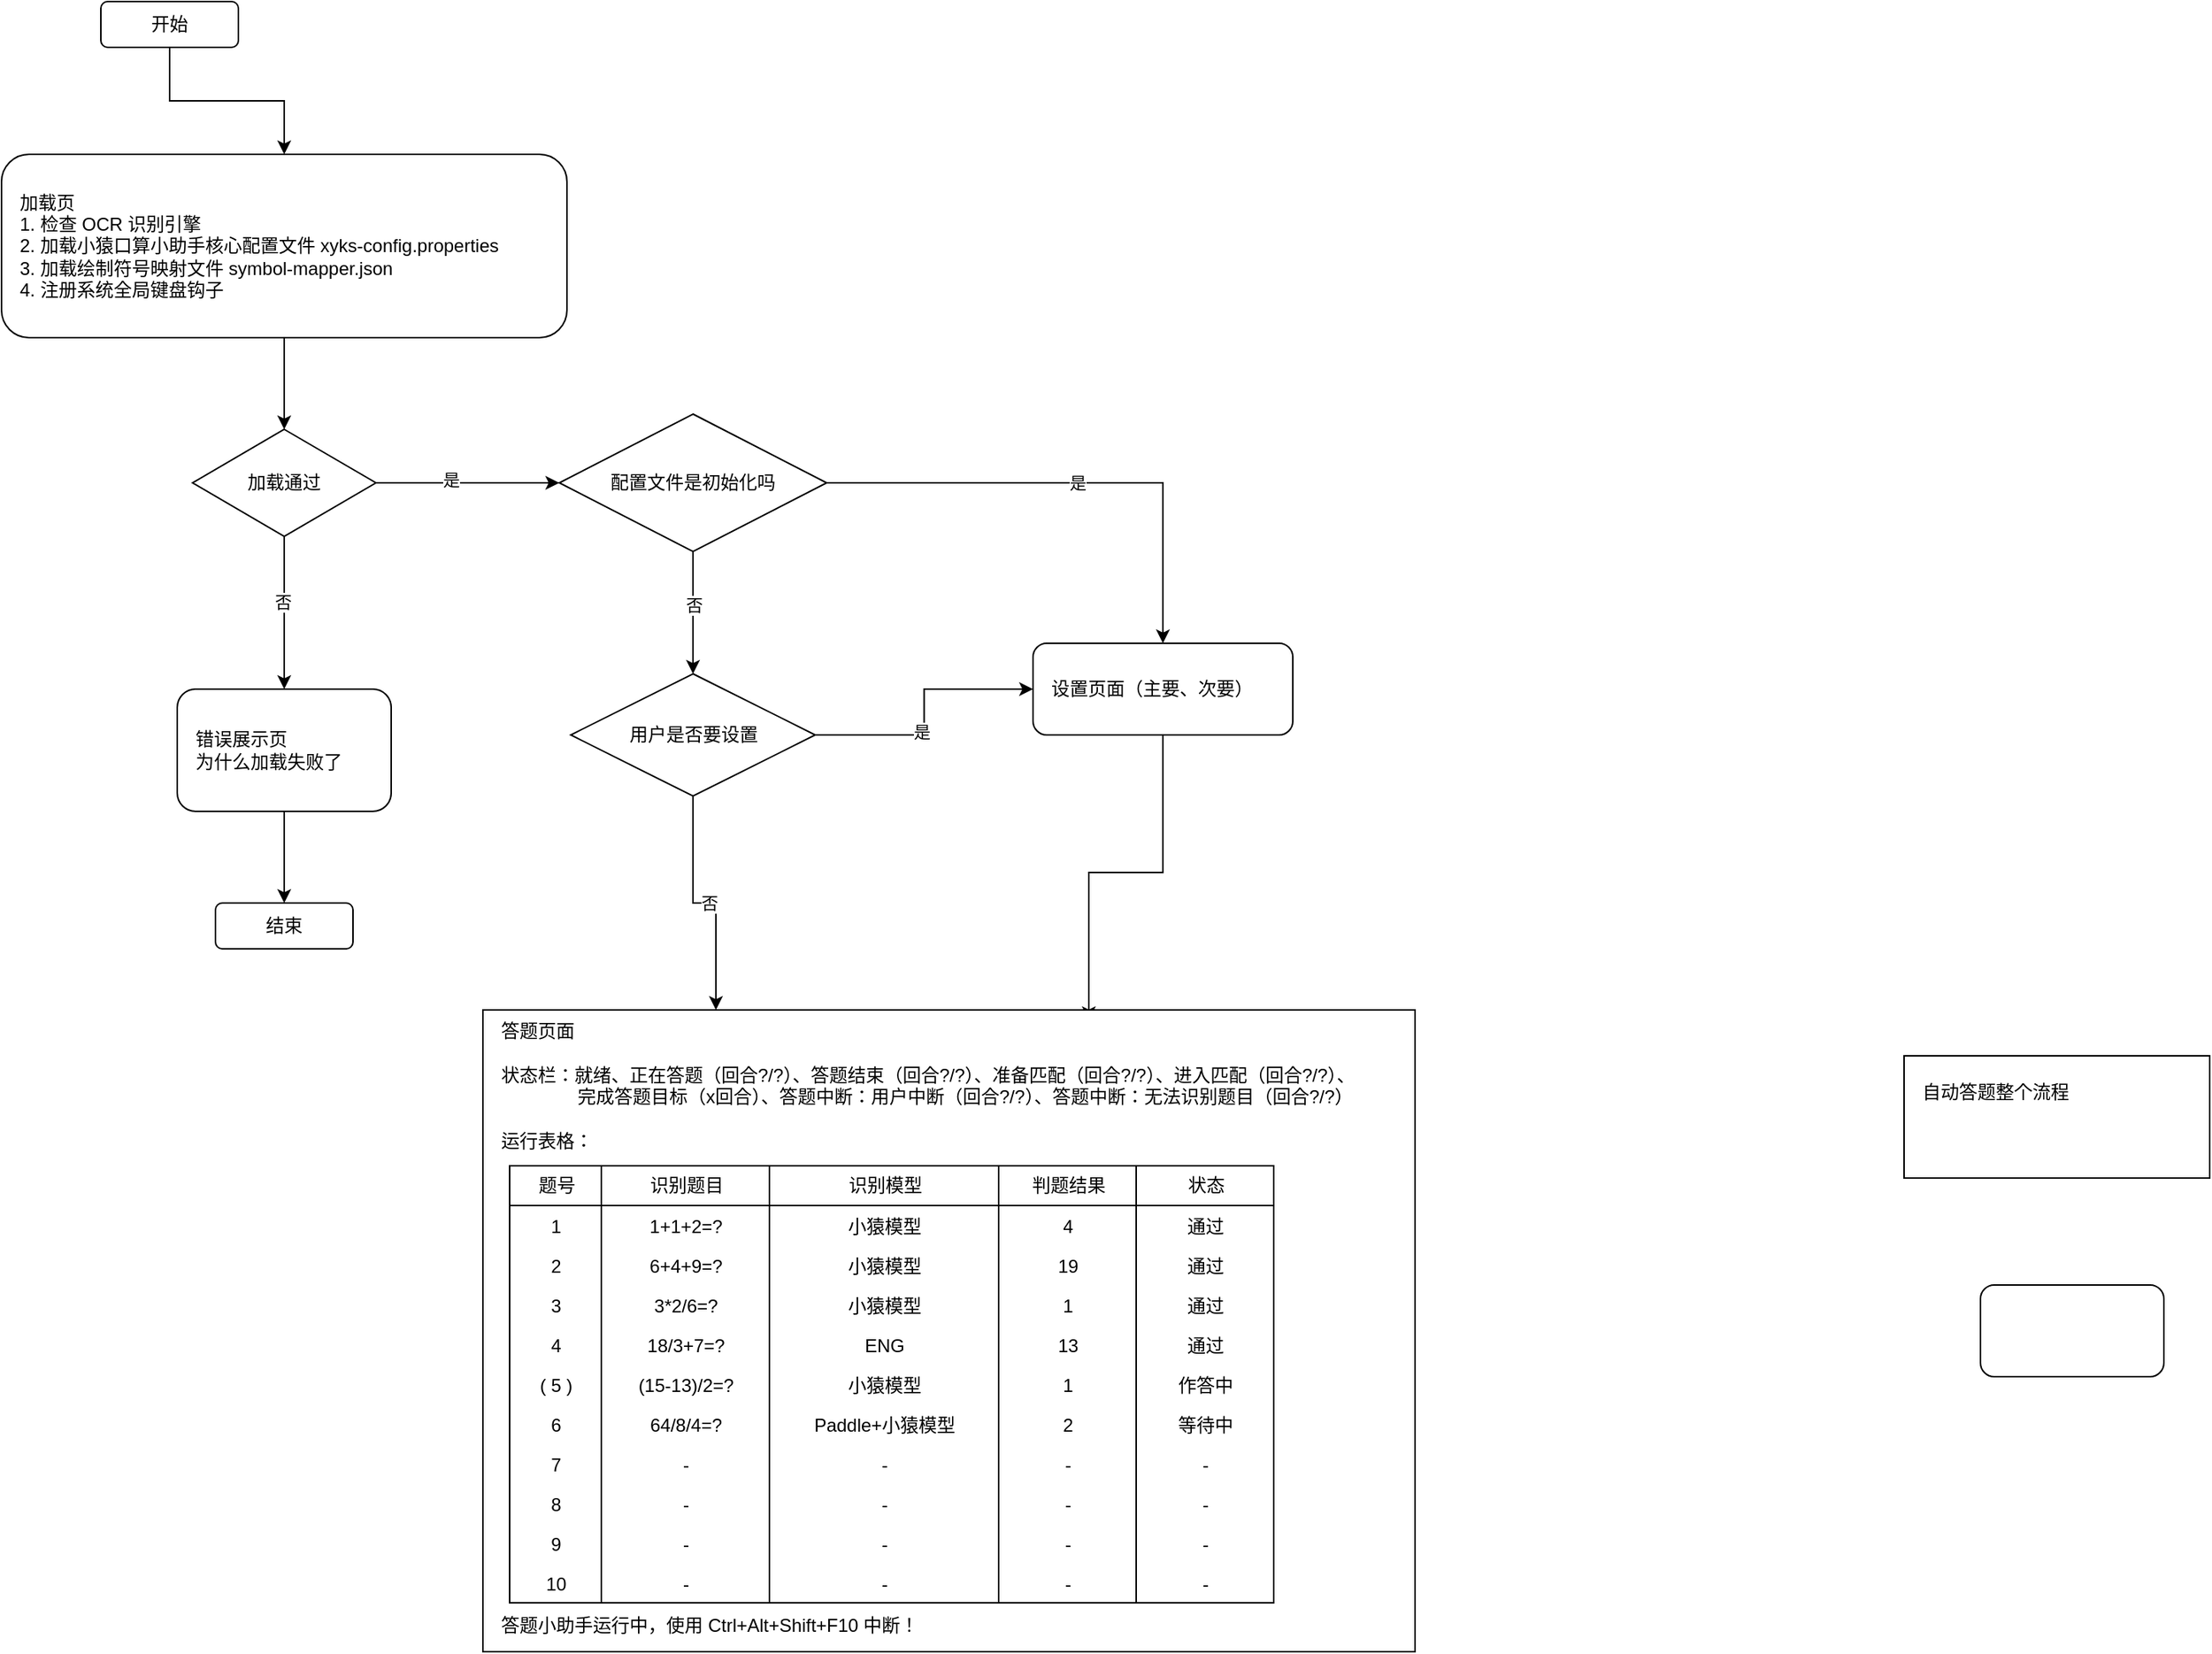<mxfile version="24.7.17">
  <diagram name="第 1 页" id="VIQIuGn3ec8fBQR2KspF">
    <mxGraphModel dx="819" dy="482" grid="1" gridSize="10" guides="1" tooltips="1" connect="1" arrows="1" fold="1" page="0" pageScale="1" pageWidth="827" pageHeight="1169" math="0" shadow="0">
      <root>
        <mxCell id="0" />
        <mxCell id="1" parent="0" />
        <mxCell id="X5T_Op0z2veCH_wAgRr7-8" style="edgeStyle=orthogonalEdgeStyle;rounded=0;orthogonalLoop=1;jettySize=auto;html=1;" parent="1" source="X5T_Op0z2veCH_wAgRr7-1" target="X5T_Op0z2veCH_wAgRr7-5" edge="1">
          <mxGeometry relative="1" as="geometry" />
        </mxCell>
        <mxCell id="X5T_Op0z2veCH_wAgRr7-1" value="开始" style="rounded=1;whiteSpace=wrap;html=1;" parent="1" vertex="1">
          <mxGeometry x="200" y="40" width="90" height="30" as="geometry" />
        </mxCell>
        <mxCell id="X5T_Op0z2veCH_wAgRr7-10" style="edgeStyle=orthogonalEdgeStyle;rounded=0;orthogonalLoop=1;jettySize=auto;html=1;" parent="1" source="X5T_Op0z2veCH_wAgRr7-5" target="X5T_Op0z2veCH_wAgRr7-7" edge="1">
          <mxGeometry relative="1" as="geometry" />
        </mxCell>
        <mxCell id="X5T_Op0z2veCH_wAgRr7-5" value="&lt;div&gt;加载页&lt;/div&gt;&lt;div&gt;1. 检查 OCR 识别引擎&lt;/div&gt;&lt;div&gt;2. 加载小猿口算小助手核心配置文件 xyks-config.properties&lt;/div&gt;&lt;div&gt;3. 加载绘制符号映射文件 symbol-mapper.json&lt;/div&gt;&lt;div&gt;4. 注册系统全局键盘钩子&lt;/div&gt;" style="rounded=1;whiteSpace=wrap;html=1;align=left;horizontal=1;spacingLeft=10;" parent="1" vertex="1">
          <mxGeometry x="135" y="140" width="370" height="120" as="geometry" />
        </mxCell>
        <mxCell id="X5T_Op0z2veCH_wAgRr7-6" value="结束" style="rounded=1;whiteSpace=wrap;html=1;" parent="1" vertex="1">
          <mxGeometry x="275" y="630" width="90" height="30" as="geometry" />
        </mxCell>
        <mxCell id="X5T_Op0z2veCH_wAgRr7-12" style="edgeStyle=orthogonalEdgeStyle;rounded=0;orthogonalLoop=1;jettySize=auto;html=1;entryX=0.5;entryY=0;entryDx=0;entryDy=0;" parent="1" source="X5T_Op0z2veCH_wAgRr7-7" target="X5T_Op0z2veCH_wAgRr7-11" edge="1">
          <mxGeometry relative="1" as="geometry" />
        </mxCell>
        <mxCell id="X5T_Op0z2veCH_wAgRr7-13" value="否" style="edgeLabel;html=1;align=center;verticalAlign=middle;resizable=0;points=[];" parent="X5T_Op0z2veCH_wAgRr7-12" vertex="1" connectable="0">
          <mxGeometry x="-0.153" y="-1" relative="1" as="geometry">
            <mxPoint as="offset" />
          </mxGeometry>
        </mxCell>
        <mxCell id="X5T_Op0z2veCH_wAgRr7-22" style="edgeStyle=orthogonalEdgeStyle;rounded=0;orthogonalLoop=1;jettySize=auto;html=1;entryX=0;entryY=0.5;entryDx=0;entryDy=0;" parent="1" source="X5T_Op0z2veCH_wAgRr7-7" target="X5T_Op0z2veCH_wAgRr7-16" edge="1">
          <mxGeometry relative="1" as="geometry" />
        </mxCell>
        <mxCell id="X5T_Op0z2veCH_wAgRr7-23" value="是" style="edgeLabel;html=1;align=center;verticalAlign=middle;resizable=0;points=[];" parent="X5T_Op0z2veCH_wAgRr7-22" vertex="1" connectable="0">
          <mxGeometry x="-0.185" y="2" relative="1" as="geometry">
            <mxPoint as="offset" />
          </mxGeometry>
        </mxCell>
        <mxCell id="X5T_Op0z2veCH_wAgRr7-7" value="加载通过" style="rhombus;whiteSpace=wrap;html=1;" parent="1" vertex="1">
          <mxGeometry x="260" y="320" width="120" height="70" as="geometry" />
        </mxCell>
        <mxCell id="X5T_Op0z2veCH_wAgRr7-14" style="edgeStyle=orthogonalEdgeStyle;rounded=0;orthogonalLoop=1;jettySize=auto;html=1;entryX=0.5;entryY=0;entryDx=0;entryDy=0;" parent="1" source="X5T_Op0z2veCH_wAgRr7-11" target="X5T_Op0z2veCH_wAgRr7-6" edge="1">
          <mxGeometry relative="1" as="geometry" />
        </mxCell>
        <mxCell id="X5T_Op0z2veCH_wAgRr7-11" value="错误展示页&lt;div&gt;为什么加载失败了&lt;/div&gt;" style="rounded=1;whiteSpace=wrap;html=1;align=left;verticalAlign=middle;spacingLeft=10;" parent="1" vertex="1">
          <mxGeometry x="250" y="490" width="140" height="80" as="geometry" />
        </mxCell>
        <mxCell id="X5T_Op0z2veCH_wAgRr7-15" value="设置页面（主要、次要）" style="rounded=1;whiteSpace=wrap;html=1;spacingLeft=10;align=left;" parent="1" vertex="1">
          <mxGeometry x="810" y="460" width="170" height="60" as="geometry" />
        </mxCell>
        <mxCell id="X5T_Op0z2veCH_wAgRr7-18" style="edgeStyle=orthogonalEdgeStyle;rounded=0;orthogonalLoop=1;jettySize=auto;html=1;" parent="1" source="X5T_Op0z2veCH_wAgRr7-16" target="X5T_Op0z2veCH_wAgRr7-17" edge="1">
          <mxGeometry relative="1" as="geometry" />
        </mxCell>
        <mxCell id="X5T_Op0z2veCH_wAgRr7-19" value="否" style="edgeLabel;html=1;align=center;verticalAlign=middle;resizable=0;points=[];" parent="X5T_Op0z2veCH_wAgRr7-18" vertex="1" connectable="0">
          <mxGeometry x="-0.119" relative="1" as="geometry">
            <mxPoint as="offset" />
          </mxGeometry>
        </mxCell>
        <mxCell id="X5T_Op0z2veCH_wAgRr7-20" style="edgeStyle=orthogonalEdgeStyle;rounded=0;orthogonalLoop=1;jettySize=auto;html=1;entryX=0.5;entryY=0;entryDx=0;entryDy=0;" parent="1" source="X5T_Op0z2veCH_wAgRr7-16" target="X5T_Op0z2veCH_wAgRr7-15" edge="1">
          <mxGeometry relative="1" as="geometry">
            <Array as="points">
              <mxPoint x="895" y="355" />
            </Array>
          </mxGeometry>
        </mxCell>
        <mxCell id="X5T_Op0z2veCH_wAgRr7-21" value="是" style="edgeLabel;html=1;align=center;verticalAlign=middle;resizable=0;points=[];" parent="X5T_Op0z2veCH_wAgRr7-20" vertex="1" connectable="0">
          <mxGeometry x="0.009" relative="1" as="geometry">
            <mxPoint as="offset" />
          </mxGeometry>
        </mxCell>
        <mxCell id="X5T_Op0z2veCH_wAgRr7-16" value="配置文件是初始化吗" style="rhombus;whiteSpace=wrap;html=1;" parent="1" vertex="1">
          <mxGeometry x="500" y="310" width="175" height="90" as="geometry" />
        </mxCell>
        <mxCell id="X5T_Op0z2veCH_wAgRr7-27" style="edgeStyle=orthogonalEdgeStyle;rounded=0;orthogonalLoop=1;jettySize=auto;html=1;entryX=0.25;entryY=0;entryDx=0;entryDy=0;" parent="1" source="X5T_Op0z2veCH_wAgRr7-17" target="X5T_Op0z2veCH_wAgRr7-26" edge="1">
          <mxGeometry relative="1" as="geometry" />
        </mxCell>
        <mxCell id="X5T_Op0z2veCH_wAgRr7-28" value="否" style="edgeLabel;html=1;align=center;verticalAlign=middle;resizable=0;points=[];" parent="X5T_Op0z2veCH_wAgRr7-27" vertex="1" connectable="0">
          <mxGeometry x="0.035" relative="1" as="geometry">
            <mxPoint as="offset" />
          </mxGeometry>
        </mxCell>
        <mxCell id="X5T_Op0z2veCH_wAgRr7-17" value="用户是否要设置" style="rhombus;whiteSpace=wrap;html=1;" parent="1" vertex="1">
          <mxGeometry x="507.5" y="480" width="160" height="80" as="geometry" />
        </mxCell>
        <mxCell id="X5T_Op0z2veCH_wAgRr7-24" style="edgeStyle=orthogonalEdgeStyle;rounded=0;orthogonalLoop=1;jettySize=auto;html=1;entryX=0;entryY=0.5;entryDx=0;entryDy=0;" parent="1" source="X5T_Op0z2veCH_wAgRr7-17" target="X5T_Op0z2veCH_wAgRr7-15" edge="1">
          <mxGeometry relative="1" as="geometry" />
        </mxCell>
        <mxCell id="X5T_Op0z2veCH_wAgRr7-25" value="是" style="edgeLabel;html=1;align=center;verticalAlign=middle;resizable=0;points=[];" parent="X5T_Op0z2veCH_wAgRr7-24" vertex="1" connectable="0">
          <mxGeometry x="-0.199" y="2" relative="1" as="geometry">
            <mxPoint as="offset" />
          </mxGeometry>
        </mxCell>
        <mxCell id="X5T_Op0z2veCH_wAgRr7-29" style="edgeStyle=orthogonalEdgeStyle;rounded=0;orthogonalLoop=1;jettySize=auto;html=1;entryX=0.65;entryY=0.016;entryDx=0;entryDy=0;entryPerimeter=0;" parent="1" source="X5T_Op0z2veCH_wAgRr7-15" target="X5T_Op0z2veCH_wAgRr7-26" edge="1">
          <mxGeometry relative="1" as="geometry" />
        </mxCell>
        <mxCell id="X5T_Op0z2veCH_wAgRr7-225" value="" style="group" parent="1" vertex="1" connectable="0">
          <mxGeometry x="450" y="700" width="610" height="420" as="geometry" />
        </mxCell>
        <mxCell id="X5T_Op0z2veCH_wAgRr7-26" value="答题页面&lt;div&gt;&lt;br&gt;&lt;/div&gt;&lt;div&gt;状态栏：就绪、正在答题（回合?/?）、答题结束&lt;span style=&quot;background-color: initial;&quot;&gt;（回合?/?）&lt;/span&gt;&lt;span style=&quot;background-color: initial;&quot;&gt;、准备匹配&lt;/span&gt;&lt;span style=&quot;background-color: initial;&quot;&gt;（回合?/?）&lt;/span&gt;&lt;span style=&quot;background-color: initial;&quot;&gt;、进入匹配&lt;/span&gt;&lt;span style=&quot;background-color: initial;&quot;&gt;（回合?/?）&lt;/span&gt;&lt;span style=&quot;background-color: initial;&quot;&gt;、&lt;/span&gt;&lt;/div&gt;&lt;div&gt;&lt;span style=&quot;background-color: initial;&quot;&gt;&amp;nbsp; &amp;nbsp; &amp;nbsp; &amp;nbsp; &amp;nbsp; &amp;nbsp; &amp;nbsp; &amp;nbsp;完成答题目标（x回合）、答题中断：用户中断（回合?/?）、&lt;/span&gt;&lt;span style=&quot;background-color: initial;&quot;&gt;答题中断：无法识别题目（回合?/?）&lt;/span&gt;&lt;/div&gt;&lt;div&gt;&lt;span style=&quot;background-color: initial;&quot;&gt;&lt;br&gt;&lt;/span&gt;&lt;/div&gt;&lt;div&gt;&lt;span style=&quot;background-color: initial;&quot;&gt;运行表格：&lt;/span&gt;&lt;br&gt;&lt;/div&gt;&lt;div&gt;&lt;span style=&quot;background-color: initial;&quot;&gt;&lt;br&gt;&lt;/span&gt;&lt;/div&gt;&lt;div&gt;&lt;br&gt;&lt;/div&gt;&lt;div&gt;&lt;span style=&quot;background-color: initial;&quot;&gt;&lt;br&gt;&lt;/span&gt;&lt;/div&gt;&lt;div&gt;&lt;span style=&quot;background-color: initial;&quot;&gt;&lt;br&gt;&lt;/span&gt;&lt;/div&gt;&lt;div&gt;&lt;span style=&quot;background-color: initial;&quot;&gt;&lt;br&gt;&lt;/span&gt;&lt;/div&gt;&lt;div&gt;&lt;span style=&quot;background-color: initial;&quot;&gt;&lt;br&gt;&lt;/span&gt;&lt;/div&gt;&lt;div&gt;&lt;span style=&quot;background-color: initial;&quot;&gt;&lt;br&gt;&lt;/span&gt;&lt;/div&gt;&lt;div&gt;&lt;span style=&quot;background-color: initial;&quot;&gt;&lt;br&gt;&lt;/span&gt;&lt;/div&gt;&lt;div&gt;&lt;span style=&quot;background-color: initial;&quot;&gt;&lt;br&gt;&lt;/span&gt;&lt;/div&gt;&lt;div&gt;&lt;span style=&quot;background-color: initial;&quot;&gt;&lt;br&gt;&lt;/span&gt;&lt;/div&gt;&lt;div&gt;&lt;span style=&quot;background-color: initial;&quot;&gt;&lt;br&gt;&lt;/span&gt;&lt;/div&gt;&lt;div&gt;&lt;span style=&quot;background-color: initial;&quot;&gt;&lt;br&gt;&lt;/span&gt;&lt;/div&gt;&lt;div&gt;&lt;span style=&quot;background-color: initial;&quot;&gt;&lt;br&gt;&lt;/span&gt;&lt;/div&gt;&lt;div&gt;&lt;span style=&quot;background-color: initial;&quot;&gt;&lt;br&gt;&lt;/span&gt;&lt;/div&gt;&lt;div&gt;&lt;span style=&quot;background-color: initial;&quot;&gt;&lt;br&gt;&lt;/span&gt;&lt;/div&gt;&lt;div&gt;&lt;span style=&quot;background-color: initial;&quot;&gt;&lt;br&gt;&lt;/span&gt;&lt;/div&gt;&lt;div&gt;&lt;span style=&quot;background-color: initial;&quot;&gt;&lt;br&gt;&lt;/span&gt;&lt;/div&gt;&lt;div&gt;&lt;span style=&quot;background-color: initial;&quot;&gt;&lt;br&gt;&lt;/span&gt;&lt;/div&gt;&lt;div&gt;&lt;span style=&quot;background-color: initial;&quot;&gt;&lt;br&gt;&lt;/span&gt;&lt;/div&gt;&lt;div&gt;&lt;span style=&quot;background-color: initial;&quot;&gt;&lt;br&gt;&lt;/span&gt;&lt;/div&gt;&lt;div&gt;&lt;span style=&quot;background-color: initial;&quot;&gt;&lt;br&gt;&lt;/span&gt;&lt;/div&gt;&lt;div&gt;答题小助手运行中，使用 Ctrl+Alt+Shift+F10 中断！&lt;/div&gt;" style="rounded=0;whiteSpace=wrap;html=1;spacingLeft=10;align=left;verticalAlign=top;" parent="X5T_Op0z2veCH_wAgRr7-225" vertex="1">
          <mxGeometry width="610" height="420" as="geometry" />
        </mxCell>
        <mxCell id="X5T_Op0z2veCH_wAgRr7-167" value="题号" style="swimlane;fontStyle=0;childLayout=stackLayout;horizontal=1;startSize=26;fillColor=none;horizontalStack=0;resizeParent=1;resizeParentMax=0;resizeLast=0;collapsible=1;marginBottom=0;html=1;align=center;" parent="X5T_Op0z2veCH_wAgRr7-225" vertex="1">
          <mxGeometry x="17.5" y="102" width="60" height="286" as="geometry" />
        </mxCell>
        <mxCell id="X5T_Op0z2veCH_wAgRr7-168" value="1" style="text;strokeColor=none;fillColor=none;align=center;verticalAlign=top;spacingLeft=4;spacingRight=4;overflow=hidden;rotatable=0;points=[[0,0.5],[1,0.5]];portConstraint=eastwest;whiteSpace=wrap;html=1;" parent="X5T_Op0z2veCH_wAgRr7-167" vertex="1">
          <mxGeometry y="26" width="60" height="26" as="geometry" />
        </mxCell>
        <mxCell id="X5T_Op0z2veCH_wAgRr7-169" value="2" style="text;strokeColor=none;fillColor=none;align=center;verticalAlign=top;spacingLeft=4;spacingRight=4;overflow=hidden;rotatable=0;points=[[0,0.5],[1,0.5]];portConstraint=eastwest;whiteSpace=wrap;html=1;" parent="X5T_Op0z2veCH_wAgRr7-167" vertex="1">
          <mxGeometry y="52" width="60" height="26" as="geometry" />
        </mxCell>
        <mxCell id="X5T_Op0z2veCH_wAgRr7-173" value="3" style="text;strokeColor=none;fillColor=none;align=center;verticalAlign=top;spacingLeft=4;spacingRight=4;overflow=hidden;rotatable=0;points=[[0,0.5],[1,0.5]];portConstraint=eastwest;whiteSpace=wrap;html=1;" parent="X5T_Op0z2veCH_wAgRr7-167" vertex="1">
          <mxGeometry y="78" width="60" height="26" as="geometry" />
        </mxCell>
        <mxCell id="X5T_Op0z2veCH_wAgRr7-174" value="4" style="text;strokeColor=none;fillColor=none;align=center;verticalAlign=top;spacingLeft=4;spacingRight=4;overflow=hidden;rotatable=0;points=[[0,0.5],[1,0.5]];portConstraint=eastwest;whiteSpace=wrap;html=1;" parent="X5T_Op0z2veCH_wAgRr7-167" vertex="1">
          <mxGeometry y="104" width="60" height="26" as="geometry" />
        </mxCell>
        <mxCell id="X5T_Op0z2veCH_wAgRr7-175" value="( 5 )" style="text;strokeColor=none;fillColor=none;align=center;verticalAlign=top;spacingLeft=4;spacingRight=4;overflow=hidden;rotatable=0;points=[[0,0.5],[1,0.5]];portConstraint=eastwest;whiteSpace=wrap;html=1;" parent="X5T_Op0z2veCH_wAgRr7-167" vertex="1">
          <mxGeometry y="130" width="60" height="26" as="geometry" />
        </mxCell>
        <mxCell id="X5T_Op0z2veCH_wAgRr7-172" value="6" style="text;strokeColor=none;fillColor=none;align=center;verticalAlign=top;spacingLeft=4;spacingRight=4;overflow=hidden;rotatable=0;points=[[0,0.5],[1,0.5]];portConstraint=eastwest;whiteSpace=wrap;html=1;" parent="X5T_Op0z2veCH_wAgRr7-167" vertex="1">
          <mxGeometry y="156" width="60" height="26" as="geometry" />
        </mxCell>
        <mxCell id="X5T_Op0z2veCH_wAgRr7-171" value="7" style="text;strokeColor=none;fillColor=none;align=center;verticalAlign=top;spacingLeft=4;spacingRight=4;overflow=hidden;rotatable=0;points=[[0,0.5],[1,0.5]];portConstraint=eastwest;whiteSpace=wrap;html=1;" parent="X5T_Op0z2veCH_wAgRr7-167" vertex="1">
          <mxGeometry y="182" width="60" height="26" as="geometry" />
        </mxCell>
        <mxCell id="X5T_Op0z2veCH_wAgRr7-170" value="8" style="text;strokeColor=none;fillColor=none;align=center;verticalAlign=top;spacingLeft=4;spacingRight=4;overflow=hidden;rotatable=0;points=[[0,0.5],[1,0.5]];portConstraint=eastwest;whiteSpace=wrap;html=1;" parent="X5T_Op0z2veCH_wAgRr7-167" vertex="1">
          <mxGeometry y="208" width="60" height="26" as="geometry" />
        </mxCell>
        <mxCell id="X5T_Op0z2veCH_wAgRr7-178" value="9" style="text;strokeColor=none;fillColor=none;align=center;verticalAlign=top;spacingLeft=4;spacingRight=4;overflow=hidden;rotatable=0;points=[[0,0.5],[1,0.5]];portConstraint=eastwest;whiteSpace=wrap;html=1;" parent="X5T_Op0z2veCH_wAgRr7-167" vertex="1">
          <mxGeometry y="234" width="60" height="26" as="geometry" />
        </mxCell>
        <mxCell id="X5T_Op0z2veCH_wAgRr7-177" value="10" style="text;strokeColor=none;fillColor=none;align=center;verticalAlign=top;spacingLeft=4;spacingRight=4;overflow=hidden;rotatable=0;points=[[0,0.5],[1,0.5]];portConstraint=eastwest;whiteSpace=wrap;html=1;" parent="X5T_Op0z2veCH_wAgRr7-167" vertex="1">
          <mxGeometry y="260" width="60" height="26" as="geometry" />
        </mxCell>
        <mxCell id="X5T_Op0z2veCH_wAgRr7-179" value="识别题目" style="swimlane;fontStyle=0;childLayout=stackLayout;horizontal=1;startSize=26;fillColor=none;horizontalStack=0;resizeParent=1;resizeParentMax=0;resizeLast=0;collapsible=1;marginBottom=0;html=1;align=center;swimlaneFillColor=none;strokeColor=default;swimlaneLine=1;glass=0;rounded=0;shadow=0;" parent="X5T_Op0z2veCH_wAgRr7-225" vertex="1">
          <mxGeometry x="77.5" y="102" width="110" height="286" as="geometry">
            <mxRectangle x="490" y="1090" width="90" height="30" as="alternateBounds" />
          </mxGeometry>
        </mxCell>
        <mxCell id="X5T_Op0z2veCH_wAgRr7-180" value="1+1+2=?" style="text;strokeColor=none;fillColor=none;align=center;verticalAlign=top;spacingLeft=4;spacingRight=4;overflow=hidden;rotatable=0;points=[[0,0.5],[1,0.5]];portConstraint=eastwest;whiteSpace=wrap;html=1;" parent="X5T_Op0z2veCH_wAgRr7-179" vertex="1">
          <mxGeometry y="26" width="110" height="26" as="geometry" />
        </mxCell>
        <mxCell id="X5T_Op0z2veCH_wAgRr7-181" value="6+4+9=?" style="text;strokeColor=none;fillColor=none;align=center;verticalAlign=top;spacingLeft=4;spacingRight=4;overflow=hidden;rotatable=0;points=[[0,0.5],[1,0.5]];portConstraint=eastwest;whiteSpace=wrap;html=1;" parent="X5T_Op0z2veCH_wAgRr7-179" vertex="1">
          <mxGeometry y="52" width="110" height="26" as="geometry" />
        </mxCell>
        <mxCell id="X5T_Op0z2veCH_wAgRr7-182" value="3*2/6=?" style="text;strokeColor=none;fillColor=none;align=center;verticalAlign=top;spacingLeft=4;spacingRight=4;overflow=hidden;rotatable=0;points=[[0,0.5],[1,0.5]];portConstraint=eastwest;whiteSpace=wrap;html=1;" parent="X5T_Op0z2veCH_wAgRr7-179" vertex="1">
          <mxGeometry y="78" width="110" height="26" as="geometry" />
        </mxCell>
        <mxCell id="X5T_Op0z2veCH_wAgRr7-183" value="18/3+7=?" style="text;strokeColor=none;fillColor=none;align=center;verticalAlign=top;spacingLeft=4;spacingRight=4;overflow=hidden;rotatable=0;points=[[0,0.5],[1,0.5]];portConstraint=eastwest;whiteSpace=wrap;html=1;" parent="X5T_Op0z2veCH_wAgRr7-179" vertex="1">
          <mxGeometry y="104" width="110" height="26" as="geometry" />
        </mxCell>
        <mxCell id="X5T_Op0z2veCH_wAgRr7-184" value="(15-13)/2=?" style="text;strokeColor=none;fillColor=none;align=center;verticalAlign=top;spacingLeft=4;spacingRight=4;overflow=hidden;rotatable=0;points=[[0,0.5],[1,0.5]];portConstraint=eastwest;whiteSpace=wrap;html=1;" parent="X5T_Op0z2veCH_wAgRr7-179" vertex="1">
          <mxGeometry y="130" width="110" height="26" as="geometry" />
        </mxCell>
        <mxCell id="X5T_Op0z2veCH_wAgRr7-185" value="64/8/4=?" style="text;strokeColor=none;fillColor=none;align=center;verticalAlign=top;spacingLeft=4;spacingRight=4;overflow=hidden;rotatable=0;points=[[0,0.5],[1,0.5]];portConstraint=eastwest;whiteSpace=wrap;html=1;" parent="X5T_Op0z2veCH_wAgRr7-179" vertex="1">
          <mxGeometry y="156" width="110" height="26" as="geometry" />
        </mxCell>
        <mxCell id="X5T_Op0z2veCH_wAgRr7-186" value="-" style="text;strokeColor=none;fillColor=none;align=center;verticalAlign=top;spacingLeft=4;spacingRight=4;overflow=hidden;rotatable=0;points=[[0,0.5],[1,0.5]];portConstraint=eastwest;whiteSpace=wrap;html=1;" parent="X5T_Op0z2veCH_wAgRr7-179" vertex="1">
          <mxGeometry y="182" width="110" height="26" as="geometry" />
        </mxCell>
        <mxCell id="X5T_Op0z2veCH_wAgRr7-187" value="-" style="text;strokeColor=none;fillColor=none;align=center;verticalAlign=top;spacingLeft=4;spacingRight=4;overflow=hidden;rotatable=0;points=[[0,0.5],[1,0.5]];portConstraint=eastwest;whiteSpace=wrap;html=1;" parent="X5T_Op0z2veCH_wAgRr7-179" vertex="1">
          <mxGeometry y="208" width="110" height="26" as="geometry" />
        </mxCell>
        <mxCell id="X5T_Op0z2veCH_wAgRr7-188" value="-" style="text;strokeColor=none;fillColor=none;align=center;verticalAlign=top;spacingLeft=4;spacingRight=4;overflow=hidden;rotatable=0;points=[[0,0.5],[1,0.5]];portConstraint=eastwest;whiteSpace=wrap;html=1;" parent="X5T_Op0z2veCH_wAgRr7-179" vertex="1">
          <mxGeometry y="234" width="110" height="26" as="geometry" />
        </mxCell>
        <mxCell id="X5T_Op0z2veCH_wAgRr7-189" value="-" style="text;strokeColor=none;fillColor=none;align=center;verticalAlign=top;spacingLeft=4;spacingRight=4;overflow=hidden;rotatable=0;points=[[0,0.5],[1,0.5]];portConstraint=eastwest;whiteSpace=wrap;html=1;" parent="X5T_Op0z2veCH_wAgRr7-179" vertex="1">
          <mxGeometry y="260" width="110" height="26" as="geometry" />
        </mxCell>
        <mxCell id="X5T_Op0z2veCH_wAgRr7-191" value="判题结果" style="swimlane;fontStyle=0;childLayout=stackLayout;horizontal=1;startSize=26;fillColor=none;horizontalStack=0;resizeParent=1;resizeParentMax=0;resizeLast=0;collapsible=1;marginBottom=0;html=1;align=center;" parent="X5T_Op0z2veCH_wAgRr7-225" vertex="1">
          <mxGeometry x="337.5" y="102" width="90" height="286" as="geometry" />
        </mxCell>
        <mxCell id="X5T_Op0z2veCH_wAgRr7-192" value="4" style="text;strokeColor=none;fillColor=none;align=center;verticalAlign=top;spacingLeft=4;spacingRight=4;overflow=hidden;rotatable=0;points=[[0,0.5],[1,0.5]];portConstraint=eastwest;whiteSpace=wrap;html=1;" parent="X5T_Op0z2veCH_wAgRr7-191" vertex="1">
          <mxGeometry y="26" width="90" height="26" as="geometry" />
        </mxCell>
        <mxCell id="X5T_Op0z2veCH_wAgRr7-193" value="19" style="text;strokeColor=none;fillColor=none;align=center;verticalAlign=top;spacingLeft=4;spacingRight=4;overflow=hidden;rotatable=0;points=[[0,0.5],[1,0.5]];portConstraint=eastwest;whiteSpace=wrap;html=1;" parent="X5T_Op0z2veCH_wAgRr7-191" vertex="1">
          <mxGeometry y="52" width="90" height="26" as="geometry" />
        </mxCell>
        <mxCell id="X5T_Op0z2veCH_wAgRr7-194" value="1" style="text;strokeColor=none;fillColor=none;align=center;verticalAlign=top;spacingLeft=4;spacingRight=4;overflow=hidden;rotatable=0;points=[[0,0.5],[1,0.5]];portConstraint=eastwest;whiteSpace=wrap;html=1;" parent="X5T_Op0z2veCH_wAgRr7-191" vertex="1">
          <mxGeometry y="78" width="90" height="26" as="geometry" />
        </mxCell>
        <mxCell id="X5T_Op0z2veCH_wAgRr7-195" value="13" style="text;strokeColor=none;fillColor=none;align=center;verticalAlign=top;spacingLeft=4;spacingRight=4;overflow=hidden;rotatable=0;points=[[0,0.5],[1,0.5]];portConstraint=eastwest;whiteSpace=wrap;html=1;" parent="X5T_Op0z2veCH_wAgRr7-191" vertex="1">
          <mxGeometry y="104" width="90" height="26" as="geometry" />
        </mxCell>
        <mxCell id="X5T_Op0z2veCH_wAgRr7-196" value="1" style="text;strokeColor=none;fillColor=none;align=center;verticalAlign=top;spacingLeft=4;spacingRight=4;overflow=hidden;rotatable=0;points=[[0,0.5],[1,0.5]];portConstraint=eastwest;whiteSpace=wrap;html=1;" parent="X5T_Op0z2veCH_wAgRr7-191" vertex="1">
          <mxGeometry y="130" width="90" height="26" as="geometry" />
        </mxCell>
        <mxCell id="X5T_Op0z2veCH_wAgRr7-197" value="2" style="text;strokeColor=none;fillColor=none;align=center;verticalAlign=top;spacingLeft=4;spacingRight=4;overflow=hidden;rotatable=0;points=[[0,0.5],[1,0.5]];portConstraint=eastwest;whiteSpace=wrap;html=1;" parent="X5T_Op0z2veCH_wAgRr7-191" vertex="1">
          <mxGeometry y="156" width="90" height="26" as="geometry" />
        </mxCell>
        <mxCell id="X5T_Op0z2veCH_wAgRr7-198" value="-" style="text;strokeColor=none;fillColor=none;align=center;verticalAlign=top;spacingLeft=4;spacingRight=4;overflow=hidden;rotatable=0;points=[[0,0.5],[1,0.5]];portConstraint=eastwest;whiteSpace=wrap;html=1;" parent="X5T_Op0z2veCH_wAgRr7-191" vertex="1">
          <mxGeometry y="182" width="90" height="26" as="geometry" />
        </mxCell>
        <mxCell id="X5T_Op0z2veCH_wAgRr7-199" value="-" style="text;strokeColor=none;fillColor=none;align=center;verticalAlign=top;spacingLeft=4;spacingRight=4;overflow=hidden;rotatable=0;points=[[0,0.5],[1,0.5]];portConstraint=eastwest;whiteSpace=wrap;html=1;" parent="X5T_Op0z2veCH_wAgRr7-191" vertex="1">
          <mxGeometry y="208" width="90" height="26" as="geometry" />
        </mxCell>
        <mxCell id="X5T_Op0z2veCH_wAgRr7-200" value="-" style="text;strokeColor=none;fillColor=none;align=center;verticalAlign=top;spacingLeft=4;spacingRight=4;overflow=hidden;rotatable=0;points=[[0,0.5],[1,0.5]];portConstraint=eastwest;whiteSpace=wrap;html=1;" parent="X5T_Op0z2veCH_wAgRr7-191" vertex="1">
          <mxGeometry y="234" width="90" height="26" as="geometry" />
        </mxCell>
        <mxCell id="X5T_Op0z2veCH_wAgRr7-201" value="-" style="text;strokeColor=none;fillColor=none;align=center;verticalAlign=top;spacingLeft=4;spacingRight=4;overflow=hidden;rotatable=0;points=[[0,0.5],[1,0.5]];portConstraint=eastwest;whiteSpace=wrap;html=1;" parent="X5T_Op0z2veCH_wAgRr7-191" vertex="1">
          <mxGeometry y="260" width="90" height="26" as="geometry" />
        </mxCell>
        <mxCell id="X5T_Op0z2veCH_wAgRr7-202" value="状态" style="swimlane;fontStyle=0;childLayout=stackLayout;horizontal=1;startSize=26;fillColor=none;horizontalStack=0;resizeParent=1;resizeParentMax=0;resizeLast=0;collapsible=1;marginBottom=0;html=1;align=center;" parent="X5T_Op0z2veCH_wAgRr7-225" vertex="1">
          <mxGeometry x="427.5" y="102" width="90" height="286" as="geometry" />
        </mxCell>
        <mxCell id="X5T_Op0z2veCH_wAgRr7-203" value="通过" style="text;strokeColor=none;fillColor=none;align=center;verticalAlign=top;spacingLeft=4;spacingRight=4;overflow=hidden;rotatable=0;points=[[0,0.5],[1,0.5]];portConstraint=eastwest;whiteSpace=wrap;html=1;" parent="X5T_Op0z2veCH_wAgRr7-202" vertex="1">
          <mxGeometry y="26" width="90" height="26" as="geometry" />
        </mxCell>
        <mxCell id="X5T_Op0z2veCH_wAgRr7-204" value="通过" style="text;strokeColor=none;fillColor=none;align=center;verticalAlign=top;spacingLeft=4;spacingRight=4;overflow=hidden;rotatable=0;points=[[0,0.5],[1,0.5]];portConstraint=eastwest;whiteSpace=wrap;html=1;" parent="X5T_Op0z2veCH_wAgRr7-202" vertex="1">
          <mxGeometry y="52" width="90" height="26" as="geometry" />
        </mxCell>
        <mxCell id="X5T_Op0z2veCH_wAgRr7-205" value="通过" style="text;strokeColor=none;fillColor=none;align=center;verticalAlign=top;spacingLeft=4;spacingRight=4;overflow=hidden;rotatable=0;points=[[0,0.5],[1,0.5]];portConstraint=eastwest;whiteSpace=wrap;html=1;" parent="X5T_Op0z2veCH_wAgRr7-202" vertex="1">
          <mxGeometry y="78" width="90" height="26" as="geometry" />
        </mxCell>
        <mxCell id="X5T_Op0z2veCH_wAgRr7-206" value="通过" style="text;strokeColor=none;fillColor=none;align=center;verticalAlign=top;spacingLeft=4;spacingRight=4;overflow=hidden;rotatable=0;points=[[0,0.5],[1,0.5]];portConstraint=eastwest;whiteSpace=wrap;html=1;" parent="X5T_Op0z2veCH_wAgRr7-202" vertex="1">
          <mxGeometry y="104" width="90" height="26" as="geometry" />
        </mxCell>
        <mxCell id="X5T_Op0z2veCH_wAgRr7-207" value="作答中" style="text;strokeColor=none;fillColor=none;align=center;verticalAlign=top;spacingLeft=4;spacingRight=4;overflow=hidden;rotatable=0;points=[[0,0.5],[1,0.5]];portConstraint=eastwest;whiteSpace=wrap;html=1;" parent="X5T_Op0z2veCH_wAgRr7-202" vertex="1">
          <mxGeometry y="130" width="90" height="26" as="geometry" />
        </mxCell>
        <mxCell id="X5T_Op0z2veCH_wAgRr7-208" value="等待中" style="text;strokeColor=none;fillColor=none;align=center;verticalAlign=top;spacingLeft=4;spacingRight=4;overflow=hidden;rotatable=0;points=[[0,0.5],[1,0.5]];portConstraint=eastwest;whiteSpace=wrap;html=1;" parent="X5T_Op0z2veCH_wAgRr7-202" vertex="1">
          <mxGeometry y="156" width="90" height="26" as="geometry" />
        </mxCell>
        <mxCell id="X5T_Op0z2veCH_wAgRr7-209" value="-" style="text;strokeColor=none;fillColor=none;align=center;verticalAlign=top;spacingLeft=4;spacingRight=4;overflow=hidden;rotatable=0;points=[[0,0.5],[1,0.5]];portConstraint=eastwest;whiteSpace=wrap;html=1;" parent="X5T_Op0z2veCH_wAgRr7-202" vertex="1">
          <mxGeometry y="182" width="90" height="26" as="geometry" />
        </mxCell>
        <mxCell id="X5T_Op0z2veCH_wAgRr7-210" value="-" style="text;strokeColor=none;fillColor=none;align=center;verticalAlign=top;spacingLeft=4;spacingRight=4;overflow=hidden;rotatable=0;points=[[0,0.5],[1,0.5]];portConstraint=eastwest;whiteSpace=wrap;html=1;" parent="X5T_Op0z2veCH_wAgRr7-202" vertex="1">
          <mxGeometry y="208" width="90" height="26" as="geometry" />
        </mxCell>
        <mxCell id="X5T_Op0z2veCH_wAgRr7-211" value="-" style="text;strokeColor=none;fillColor=none;align=center;verticalAlign=top;spacingLeft=4;spacingRight=4;overflow=hidden;rotatable=0;points=[[0,0.5],[1,0.5]];portConstraint=eastwest;whiteSpace=wrap;html=1;" parent="X5T_Op0z2veCH_wAgRr7-202" vertex="1">
          <mxGeometry y="234" width="90" height="26" as="geometry" />
        </mxCell>
        <mxCell id="X5T_Op0z2veCH_wAgRr7-212" value="-" style="text;strokeColor=none;fillColor=none;align=center;verticalAlign=top;spacingLeft=4;spacingRight=4;overflow=hidden;rotatable=0;points=[[0,0.5],[1,0.5]];portConstraint=eastwest;whiteSpace=wrap;html=1;" parent="X5T_Op0z2veCH_wAgRr7-202" vertex="1">
          <mxGeometry y="260" width="90" height="26" as="geometry" />
        </mxCell>
        <mxCell id="X5T_Op0z2veCH_wAgRr7-213" value="识别模型" style="swimlane;fontStyle=0;childLayout=stackLayout;horizontal=1;startSize=26;fillColor=none;horizontalStack=0;resizeParent=1;resizeParentMax=0;resizeLast=0;collapsible=1;marginBottom=0;html=1;align=center;" parent="X5T_Op0z2veCH_wAgRr7-225" vertex="1">
          <mxGeometry x="187.5" y="102" width="150" height="286" as="geometry" />
        </mxCell>
        <mxCell id="X5T_Op0z2veCH_wAgRr7-214" value="小猿模型" style="text;strokeColor=none;fillColor=none;align=center;verticalAlign=top;spacingLeft=4;spacingRight=4;overflow=hidden;rotatable=0;points=[[0,0.5],[1,0.5]];portConstraint=eastwest;whiteSpace=wrap;html=1;" parent="X5T_Op0z2veCH_wAgRr7-213" vertex="1">
          <mxGeometry y="26" width="150" height="26" as="geometry" />
        </mxCell>
        <mxCell id="X5T_Op0z2veCH_wAgRr7-215" value="小猿模型" style="text;strokeColor=none;fillColor=none;align=center;verticalAlign=top;spacingLeft=4;spacingRight=4;overflow=hidden;rotatable=0;points=[[0,0.5],[1,0.5]];portConstraint=eastwest;whiteSpace=wrap;html=1;" parent="X5T_Op0z2veCH_wAgRr7-213" vertex="1">
          <mxGeometry y="52" width="150" height="26" as="geometry" />
        </mxCell>
        <mxCell id="X5T_Op0z2veCH_wAgRr7-216" value="小猿模型" style="text;strokeColor=none;fillColor=none;align=center;verticalAlign=top;spacingLeft=4;spacingRight=4;overflow=hidden;rotatable=0;points=[[0,0.5],[1,0.5]];portConstraint=eastwest;whiteSpace=wrap;html=1;" parent="X5T_Op0z2veCH_wAgRr7-213" vertex="1">
          <mxGeometry y="78" width="150" height="26" as="geometry" />
        </mxCell>
        <mxCell id="X5T_Op0z2veCH_wAgRr7-217" value="ENG" style="text;strokeColor=none;fillColor=none;align=center;verticalAlign=top;spacingLeft=4;spacingRight=4;overflow=hidden;rotatable=0;points=[[0,0.5],[1,0.5]];portConstraint=eastwest;whiteSpace=wrap;html=1;" parent="X5T_Op0z2veCH_wAgRr7-213" vertex="1">
          <mxGeometry y="104" width="150" height="26" as="geometry" />
        </mxCell>
        <mxCell id="X5T_Op0z2veCH_wAgRr7-218" value="小猿模型" style="text;strokeColor=none;fillColor=none;align=center;verticalAlign=top;spacingLeft=4;spacingRight=4;overflow=hidden;rotatable=0;points=[[0,0.5],[1,0.5]];portConstraint=eastwest;whiteSpace=wrap;html=1;" parent="X5T_Op0z2veCH_wAgRr7-213" vertex="1">
          <mxGeometry y="130" width="150" height="26" as="geometry" />
        </mxCell>
        <mxCell id="X5T_Op0z2veCH_wAgRr7-219" value="Paddle+小猿模型" style="text;strokeColor=none;fillColor=none;align=center;verticalAlign=top;spacingLeft=4;spacingRight=4;overflow=hidden;rotatable=0;points=[[0,0.5],[1,0.5]];portConstraint=eastwest;whiteSpace=wrap;html=1;" parent="X5T_Op0z2veCH_wAgRr7-213" vertex="1">
          <mxGeometry y="156" width="150" height="26" as="geometry" />
        </mxCell>
        <mxCell id="X5T_Op0z2veCH_wAgRr7-220" value="-" style="text;strokeColor=none;fillColor=none;align=center;verticalAlign=top;spacingLeft=4;spacingRight=4;overflow=hidden;rotatable=0;points=[[0,0.5],[1,0.5]];portConstraint=eastwest;whiteSpace=wrap;html=1;" parent="X5T_Op0z2veCH_wAgRr7-213" vertex="1">
          <mxGeometry y="182" width="150" height="26" as="geometry" />
        </mxCell>
        <mxCell id="X5T_Op0z2veCH_wAgRr7-221" value="-" style="text;strokeColor=none;fillColor=none;align=center;verticalAlign=top;spacingLeft=4;spacingRight=4;overflow=hidden;rotatable=0;points=[[0,0.5],[1,0.5]];portConstraint=eastwest;whiteSpace=wrap;html=1;" parent="X5T_Op0z2veCH_wAgRr7-213" vertex="1">
          <mxGeometry y="208" width="150" height="26" as="geometry" />
        </mxCell>
        <mxCell id="X5T_Op0z2veCH_wAgRr7-222" value="-" style="text;strokeColor=none;fillColor=none;align=center;verticalAlign=top;spacingLeft=4;spacingRight=4;overflow=hidden;rotatable=0;points=[[0,0.5],[1,0.5]];portConstraint=eastwest;whiteSpace=wrap;html=1;" parent="X5T_Op0z2veCH_wAgRr7-213" vertex="1">
          <mxGeometry y="234" width="150" height="26" as="geometry" />
        </mxCell>
        <mxCell id="X5T_Op0z2veCH_wAgRr7-223" value="-" style="text;strokeColor=none;fillColor=none;align=center;verticalAlign=top;spacingLeft=4;spacingRight=4;overflow=hidden;rotatable=0;points=[[0,0.5],[1,0.5]];portConstraint=eastwest;whiteSpace=wrap;html=1;" parent="X5T_Op0z2veCH_wAgRr7-213" vertex="1">
          <mxGeometry y="260" width="150" height="26" as="geometry" />
        </mxCell>
        <mxCell id="kofdt4RUw2W4vnHMZgNQ-1" value="自动答题整个流程" style="rounded=0;whiteSpace=wrap;html=1;align=left;verticalAlign=top;spacingLeft=10;spacingTop=10;" vertex="1" parent="1">
          <mxGeometry x="1380" y="730" width="200" height="80" as="geometry" />
        </mxCell>
        <mxCell id="kofdt4RUw2W4vnHMZgNQ-2" value="" style="rounded=1;whiteSpace=wrap;html=1;" vertex="1" parent="1">
          <mxGeometry x="1430" y="880" width="120" height="60" as="geometry" />
        </mxCell>
      </root>
    </mxGraphModel>
  </diagram>
</mxfile>
